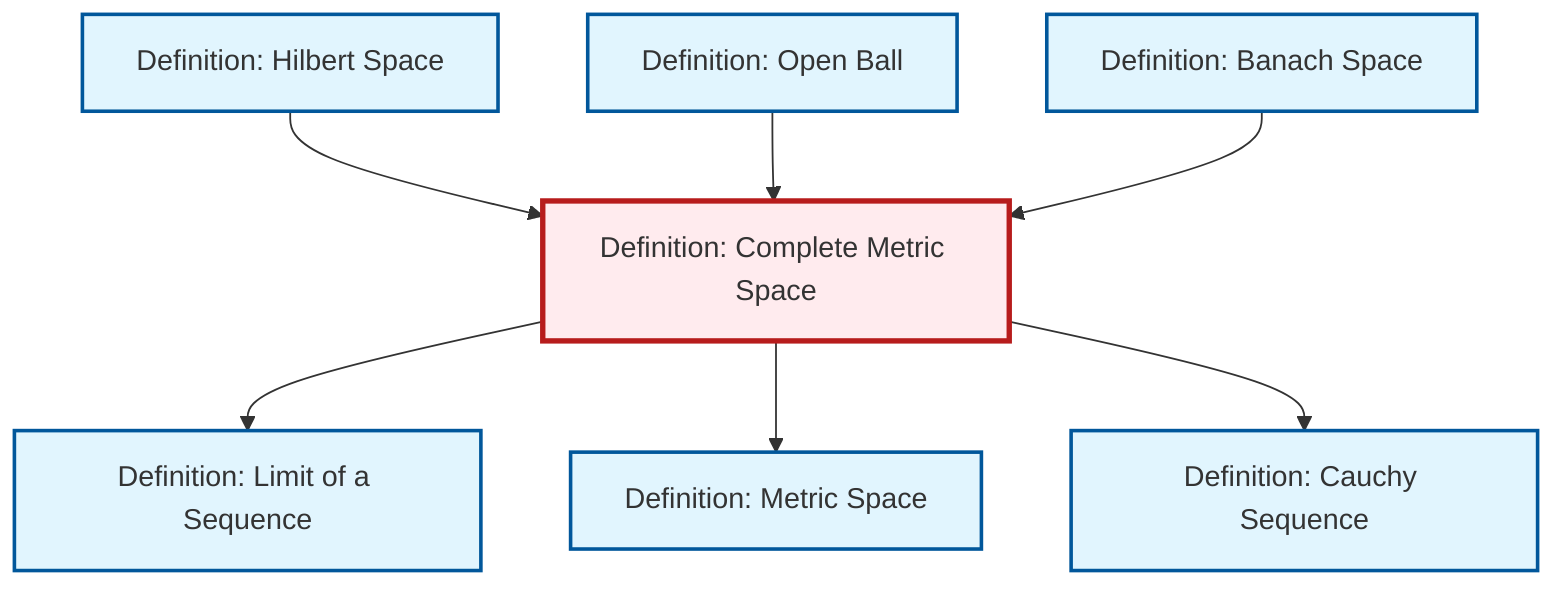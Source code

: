graph TD
    classDef definition fill:#e1f5fe,stroke:#01579b,stroke-width:2px
    classDef theorem fill:#f3e5f5,stroke:#4a148c,stroke-width:2px
    classDef axiom fill:#fff3e0,stroke:#e65100,stroke-width:2px
    classDef example fill:#e8f5e9,stroke:#1b5e20,stroke-width:2px
    classDef current fill:#ffebee,stroke:#b71c1c,stroke-width:3px
    def-open-ball["Definition: Open Ball"]:::definition
    def-limit["Definition: Limit of a Sequence"]:::definition
    def-cauchy-sequence["Definition: Cauchy Sequence"]:::definition
    def-hilbert-space["Definition: Hilbert Space"]:::definition
    def-metric-space["Definition: Metric Space"]:::definition
    def-complete-metric-space["Definition: Complete Metric Space"]:::definition
    def-banach-space["Definition: Banach Space"]:::definition
    def-complete-metric-space --> def-limit
    def-complete-metric-space --> def-metric-space
    def-hilbert-space --> def-complete-metric-space
    def-open-ball --> def-complete-metric-space
    def-banach-space --> def-complete-metric-space
    def-complete-metric-space --> def-cauchy-sequence
    class def-complete-metric-space current